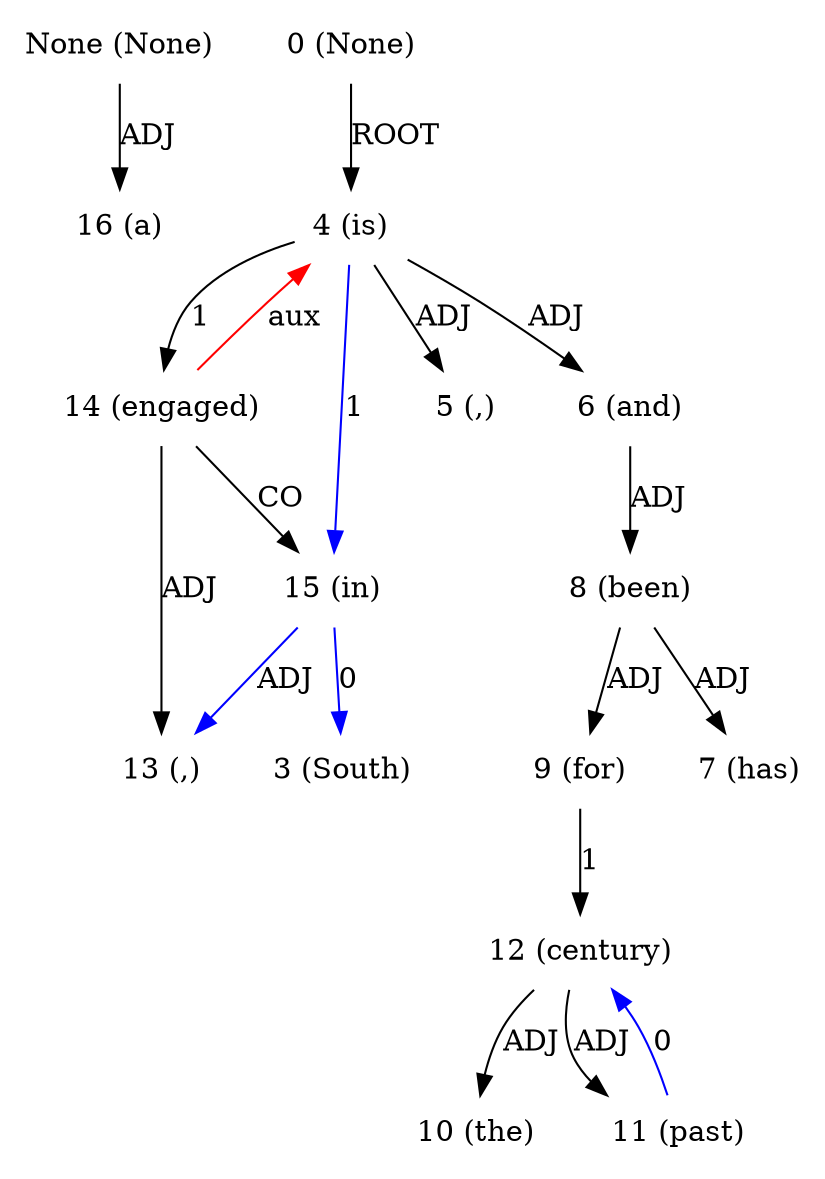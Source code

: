 digraph G{
edge [dir=forward]
node [shape=plaintext]

None [label="None (None)"]
None -> 16 [label="ADJ"]
0 [label="0 (None)"]
0 -> 4 [label="ROOT"]
3 [label="3 (South)"]
4 [label="4 (is)"]
4 -> 14 [label="1"]
4 -> 15 [label="1", color="blue"]
14 -> 4 [label="aux", color="red"]
4 -> 5 [label="ADJ"]
4 -> 6 [label="ADJ"]
5 [label="5 (,)"]
6 [label="6 (and)"]
6 -> 8 [label="ADJ"]
7 [label="7 (has)"]
8 [label="8 (been)"]
8 -> 7 [label="ADJ"]
8 -> 9 [label="ADJ"]
9 [label="9 (for)"]
9 -> 12 [label="1"]
10 [label="10 (the)"]
11 [label="11 (past)"]
11 -> 12 [label="0", color="blue"]
12 [label="12 (century)"]
12 -> 10 [label="ADJ"]
12 -> 11 [label="ADJ"]
13 [label="13 (,)"]
14 [label="14 (engaged)"]
14 -> 15 [label="CO"]
14 -> 13 [label="ADJ"]
15 [label="15 (in)"]
15 -> 3 [label="0", color="blue"]
15 -> 13 [label="ADJ", color="blue"]
16 [label="16 (a)"]
}

